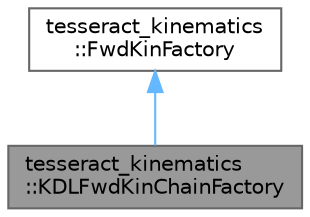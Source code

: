 digraph "tesseract_kinematics::KDLFwdKinChainFactory"
{
 // LATEX_PDF_SIZE
  bgcolor="transparent";
  edge [fontname=Helvetica,fontsize=10,labelfontname=Helvetica,labelfontsize=10];
  node [fontname=Helvetica,fontsize=10,shape=box,height=0.2,width=0.4];
  Node1 [label="tesseract_kinematics\l::KDLFwdKinChainFactory",height=0.2,width=0.4,color="gray40", fillcolor="grey60", style="filled", fontcolor="black",tooltip=" "];
  Node2 -> Node1 [dir="back",color="steelblue1",style="solid"];
  Node2 [label="tesseract_kinematics\l::FwdKinFactory",height=0.2,width=0.4,color="gray40", fillcolor="white", style="filled",URL="$d4/d19/classtesseract__kinematics_1_1FwdKinFactory.html",tooltip="Define a forward kinematics plugin which the factory can create an instance."];
}
